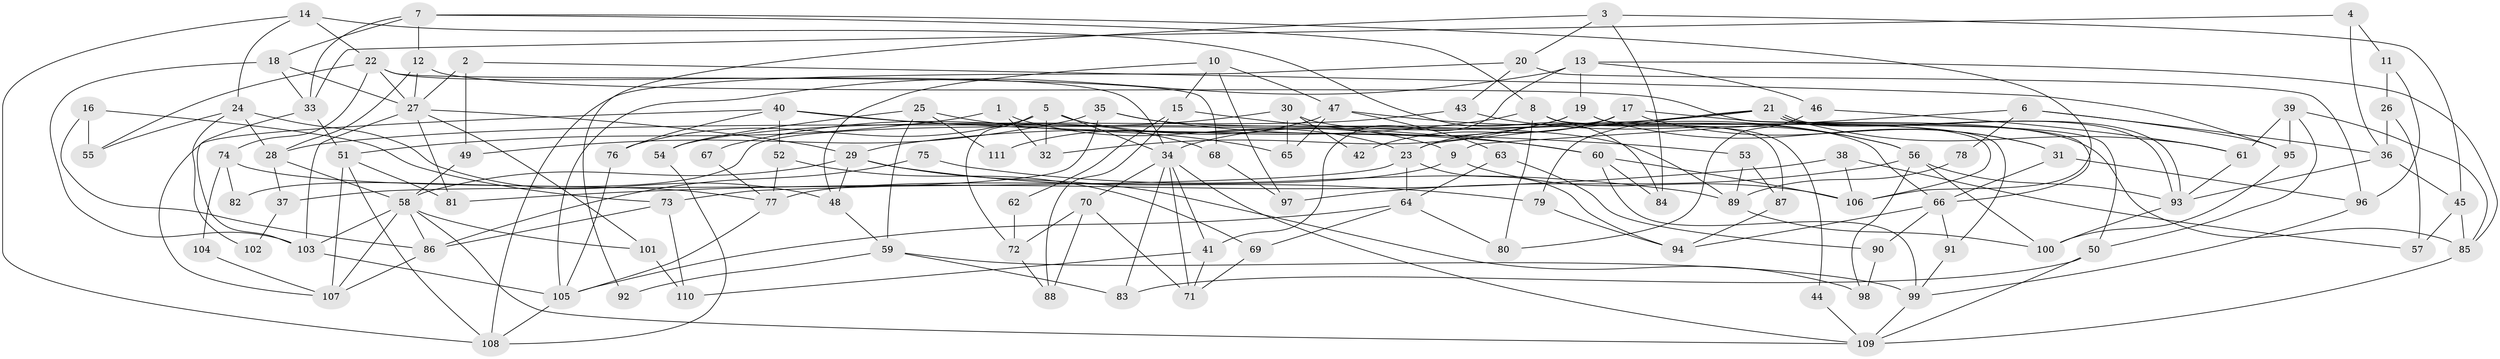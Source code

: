 // Generated by graph-tools (version 1.1) at 2025/50/03/09/25 03:50:02]
// undirected, 111 vertices, 222 edges
graph export_dot {
graph [start="1"]
  node [color=gray90,style=filled];
  1;
  2;
  3;
  4;
  5;
  6;
  7;
  8;
  9;
  10;
  11;
  12;
  13;
  14;
  15;
  16;
  17;
  18;
  19;
  20;
  21;
  22;
  23;
  24;
  25;
  26;
  27;
  28;
  29;
  30;
  31;
  32;
  33;
  34;
  35;
  36;
  37;
  38;
  39;
  40;
  41;
  42;
  43;
  44;
  45;
  46;
  47;
  48;
  49;
  50;
  51;
  52;
  53;
  54;
  55;
  56;
  57;
  58;
  59;
  60;
  61;
  62;
  63;
  64;
  65;
  66;
  67;
  68;
  69;
  70;
  71;
  72;
  73;
  74;
  75;
  76;
  77;
  78;
  79;
  80;
  81;
  82;
  83;
  84;
  85;
  86;
  87;
  88;
  89;
  90;
  91;
  92;
  93;
  94;
  95;
  96;
  97;
  98;
  99;
  100;
  101;
  102;
  103;
  104;
  105;
  106;
  107;
  108;
  109;
  110;
  111;
  1 -- 51;
  1 -- 23;
  1 -- 32;
  2 -- 49;
  2 -- 27;
  2 -- 95;
  3 -- 84;
  3 -- 45;
  3 -- 20;
  3 -- 92;
  4 -- 33;
  4 -- 36;
  4 -- 11;
  5 -- 34;
  5 -- 32;
  5 -- 9;
  5 -- 72;
  5 -- 76;
  6 -- 36;
  6 -- 95;
  6 -- 9;
  6 -- 78;
  7 -- 33;
  7 -- 12;
  7 -- 8;
  7 -- 18;
  7 -- 106;
  8 -- 106;
  8 -- 29;
  8 -- 44;
  8 -- 80;
  8 -- 87;
  9 -- 77;
  9 -- 106;
  10 -- 97;
  10 -- 48;
  10 -- 15;
  10 -- 47;
  11 -- 96;
  11 -- 26;
  12 -- 27;
  12 -- 28;
  12 -- 66;
  13 -- 41;
  13 -- 19;
  13 -- 46;
  13 -- 85;
  13 -- 105;
  14 -- 22;
  14 -- 108;
  14 -- 24;
  14 -- 84;
  15 -- 60;
  15 -- 62;
  15 -- 88;
  16 -- 86;
  16 -- 73;
  16 -- 55;
  17 -- 23;
  17 -- 85;
  17 -- 31;
  17 -- 42;
  17 -- 82;
  18 -- 103;
  18 -- 27;
  18 -- 33;
  19 -- 91;
  19 -- 31;
  19 -- 32;
  19 -- 34;
  20 -- 96;
  20 -- 43;
  20 -- 108;
  21 -- 28;
  21 -- 93;
  21 -- 93;
  21 -- 23;
  21 -- 50;
  21 -- 61;
  21 -- 79;
  22 -- 34;
  22 -- 27;
  22 -- 55;
  22 -- 68;
  22 -- 74;
  23 -- 64;
  23 -- 37;
  23 -- 94;
  24 -- 55;
  24 -- 28;
  24 -- 48;
  24 -- 102;
  25 -- 54;
  25 -- 59;
  25 -- 65;
  25 -- 111;
  26 -- 57;
  26 -- 36;
  27 -- 103;
  27 -- 29;
  27 -- 81;
  27 -- 101;
  28 -- 58;
  28 -- 37;
  29 -- 48;
  29 -- 58;
  29 -- 79;
  29 -- 98;
  30 -- 65;
  30 -- 66;
  30 -- 42;
  30 -- 67;
  31 -- 66;
  31 -- 96;
  33 -- 51;
  33 -- 103;
  34 -- 109;
  34 -- 41;
  34 -- 70;
  34 -- 71;
  34 -- 83;
  35 -- 60;
  35 -- 89;
  35 -- 49;
  35 -- 73;
  36 -- 93;
  36 -- 45;
  37 -- 102;
  38 -- 106;
  38 -- 81;
  38 -- 57;
  39 -- 61;
  39 -- 50;
  39 -- 85;
  39 -- 95;
  40 -- 76;
  40 -- 52;
  40 -- 53;
  40 -- 68;
  40 -- 107;
  41 -- 71;
  41 -- 110;
  43 -- 56;
  43 -- 54;
  44 -- 109;
  45 -- 85;
  45 -- 57;
  46 -- 80;
  46 -- 61;
  47 -- 56;
  47 -- 63;
  47 -- 65;
  47 -- 111;
  48 -- 59;
  49 -- 58;
  50 -- 109;
  50 -- 83;
  51 -- 108;
  51 -- 107;
  51 -- 81;
  52 -- 69;
  52 -- 77;
  53 -- 87;
  53 -- 89;
  54 -- 108;
  56 -- 93;
  56 -- 100;
  56 -- 97;
  56 -- 98;
  58 -- 101;
  58 -- 86;
  58 -- 103;
  58 -- 107;
  58 -- 109;
  59 -- 83;
  59 -- 92;
  59 -- 99;
  60 -- 99;
  60 -- 106;
  60 -- 84;
  61 -- 93;
  62 -- 72;
  63 -- 90;
  63 -- 64;
  64 -- 105;
  64 -- 69;
  64 -- 80;
  66 -- 94;
  66 -- 90;
  66 -- 91;
  67 -- 77;
  68 -- 97;
  69 -- 71;
  70 -- 72;
  70 -- 71;
  70 -- 88;
  72 -- 88;
  73 -- 86;
  73 -- 110;
  74 -- 77;
  74 -- 82;
  74 -- 104;
  75 -- 86;
  75 -- 89;
  76 -- 105;
  77 -- 105;
  78 -- 89;
  79 -- 94;
  85 -- 109;
  86 -- 107;
  87 -- 94;
  89 -- 100;
  90 -- 98;
  91 -- 99;
  93 -- 100;
  95 -- 100;
  96 -- 99;
  99 -- 109;
  101 -- 110;
  103 -- 105;
  104 -- 107;
  105 -- 108;
}
